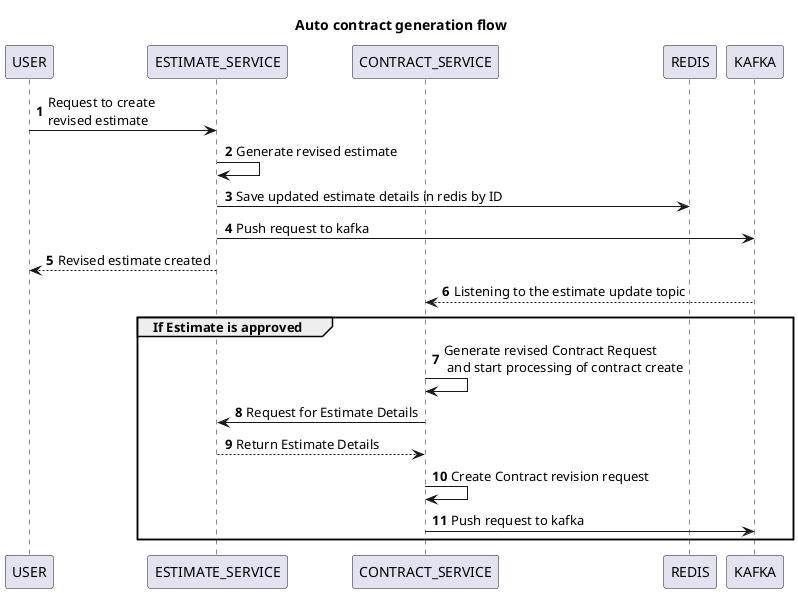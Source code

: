 @startuml
title Auto contract generation flow
'https://plantuml.com/sequence-diagram
autonumber
participant USER as USER order 1
participant ESTIMATE_SERVICE as ESTIMATE_SERVICE order 1
participant CONTRACT_SERVICE as CONTRACT_SERVICE order 2
participant REDIS as REDIS order 3
participant KAFKA as KAFKA order 4

USER -> ESTIMATE_SERVICE: Request to create \nrevised estimate
ESTIMATE_SERVICE -> ESTIMATE_SERVICE: Generate revised estimate
ESTIMATE_SERVICE -> REDIS: Save updated estimate details in redis by ID
ESTIMATE_SERVICE -> KAFKA: Push request to kafka
ESTIMATE_SERVICE --> USER: Revised estimate created

CONTRACT_SERVICE <-- KAFKA: Listening to the estimate update topic

group If Estimate is approved
    CONTRACT_SERVICE -> CONTRACT_SERVICE: Generate revised Contract Request \n and start processing of contract create
    CONTRACT_SERVICE -> ESTIMATE_SERVICE: Request for Estimate Details
    ESTIMATE_SERVICE --> CONTRACT_SERVICE: Return Estimate Details
    CONTRACT_SERVICE -> CONTRACT_SERVICE: Create Contract revision request
    CONTRACT_SERVICE -> KAFKA: Push request to kafka
end

@enduml